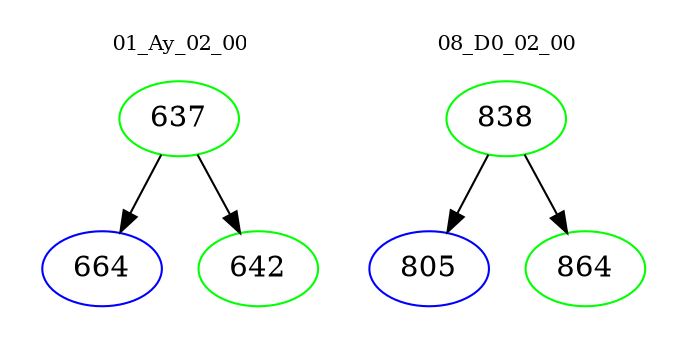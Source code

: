 digraph{
subgraph cluster_0 {
color = white
label = "01_Ay_02_00";
fontsize=10;
T0_637 [label="637", color="green"]
T0_637 -> T0_664 [color="black"]
T0_664 [label="664", color="blue"]
T0_637 -> T0_642 [color="black"]
T0_642 [label="642", color="green"]
}
subgraph cluster_1 {
color = white
label = "08_D0_02_00";
fontsize=10;
T1_838 [label="838", color="green"]
T1_838 -> T1_805 [color="black"]
T1_805 [label="805", color="blue"]
T1_838 -> T1_864 [color="black"]
T1_864 [label="864", color="green"]
}
}
